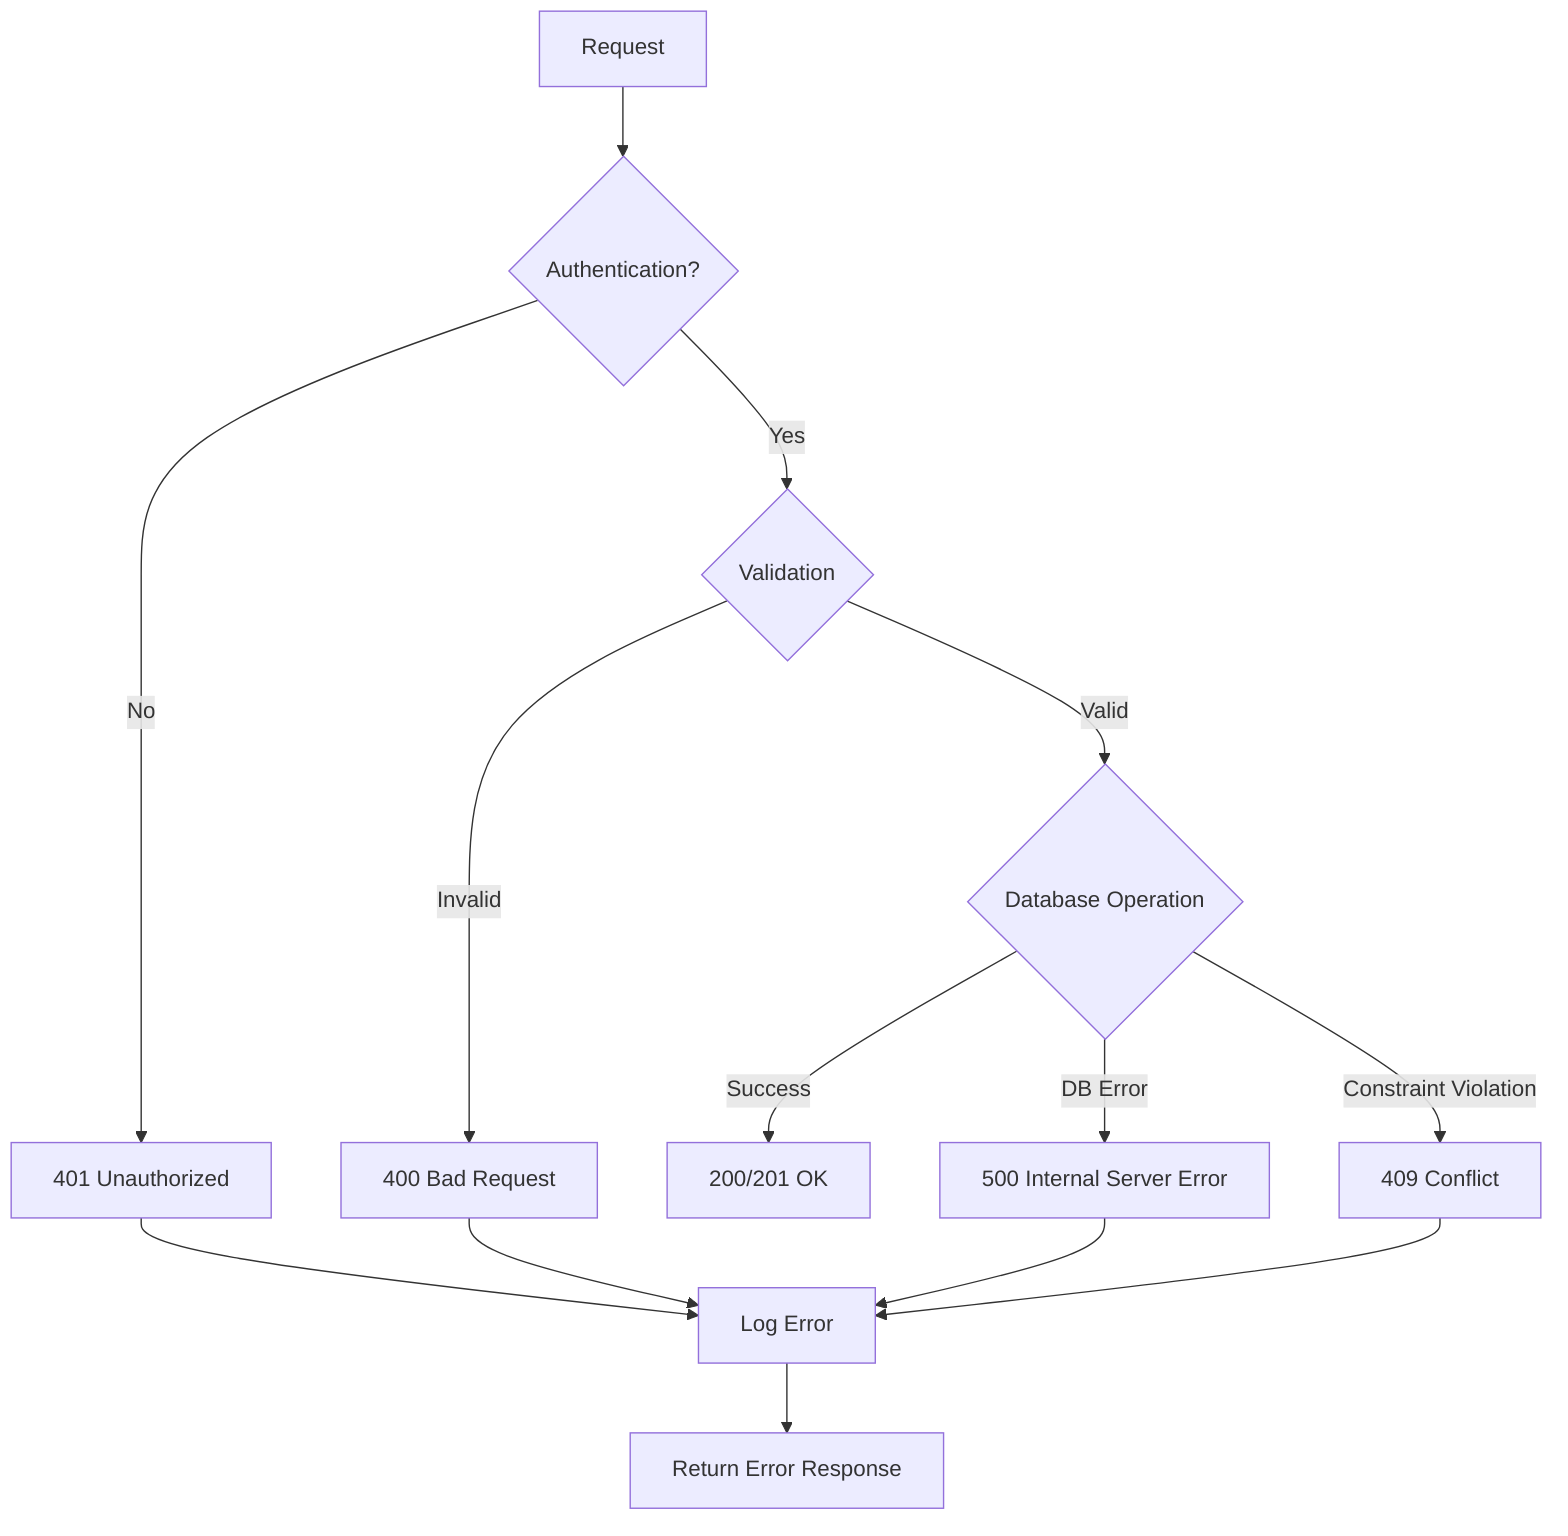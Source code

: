 flowchart TD
    A[Request] --> B{Authentication?}
    B -->|No| C[401 Unauthorized]
    B -->|Yes| D{Validation}
    D -->|Invalid| E[400 Bad Request]
    D -->|Valid| F{Database Operation}
    F -->|Success| G[200/201 OK]
    F -->|DB Error| H[500 Internal Server Error]
    F -->|Constraint Violation| I[409 Conflict]

    C --> J[Log Error]
    E --> J
    H --> J
    I --> J

    J --> K[Return Error Response]